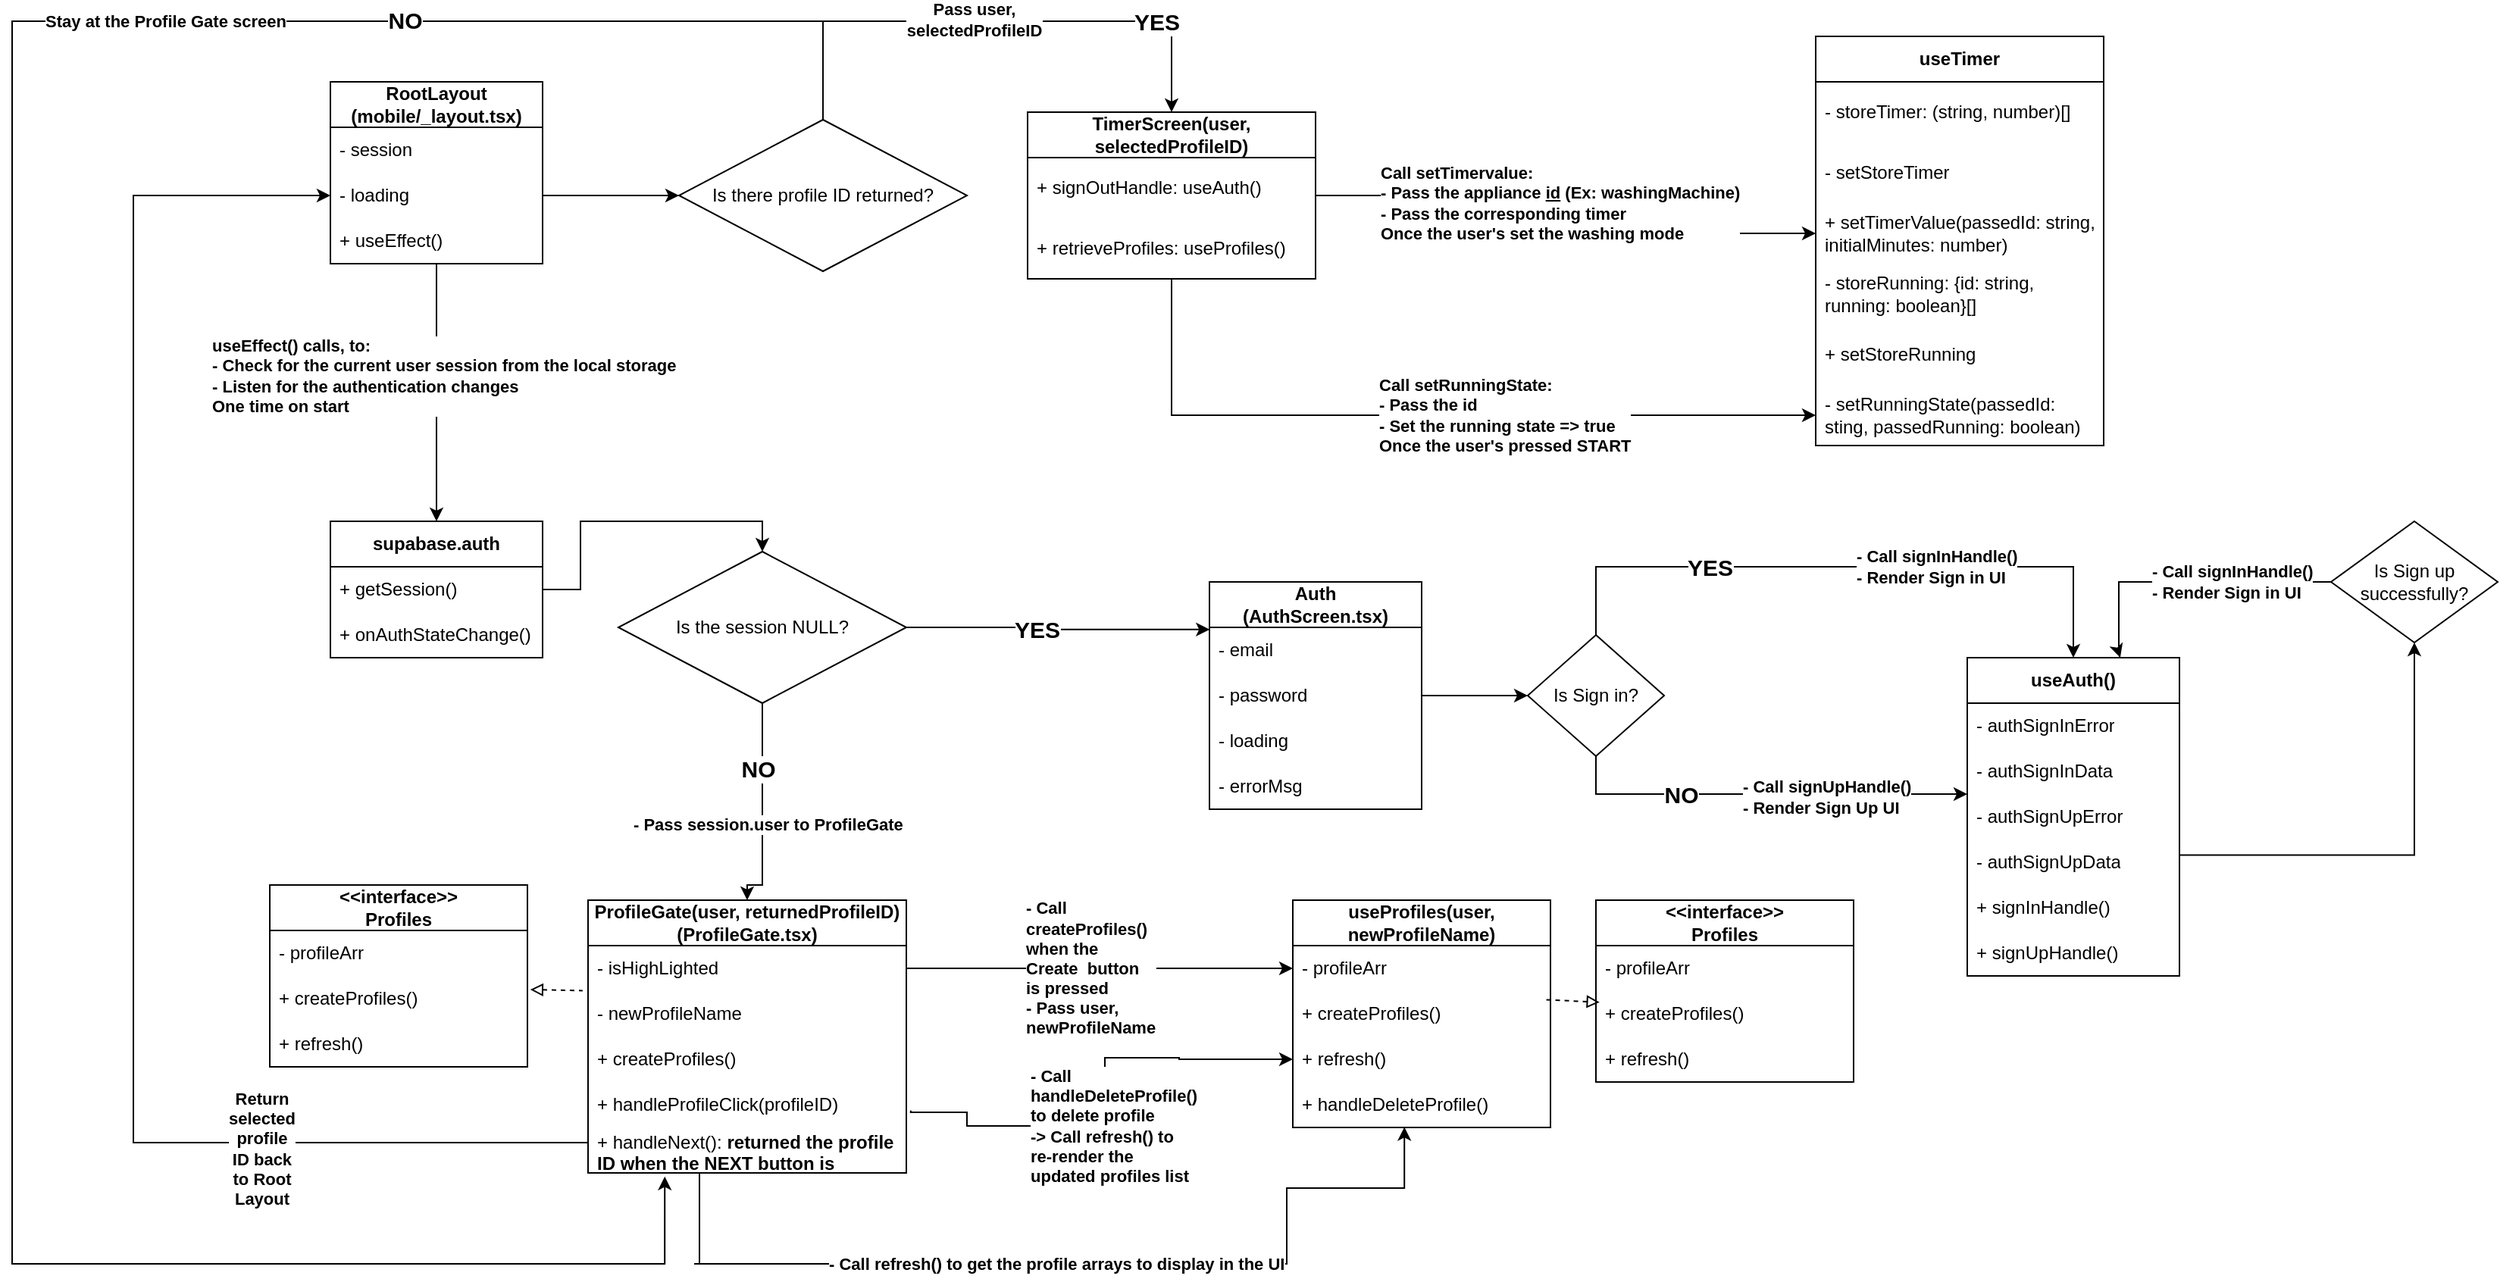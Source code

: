 <mxfile version="28.1.2" pages="2">
  <diagram name="UML Class Diagram" id="nFiH9V4HMwu1DOd0Ung1">
    <mxGraphModel dx="1351" dy="946" grid="1" gridSize="10" guides="1" tooltips="1" connect="1" arrows="1" fold="1" page="1" pageScale="1" pageWidth="850" pageHeight="1100" math="0" shadow="0">
      <root>
        <mxCell id="0" />
        <mxCell id="1" parent="0" />
        <mxCell id="eudkxECieCfS1o3uUdhF-7" style="edgeStyle=orthogonalEdgeStyle;rounded=0;orthogonalLoop=1;jettySize=auto;html=1;" parent="1" source="5kL66GatBy4QELhhgdsX-1" target="eudkxECieCfS1o3uUdhF-3" edge="1">
          <mxGeometry relative="1" as="geometry" />
        </mxCell>
        <mxCell id="eudkxECieCfS1o3uUdhF-8" value="&lt;b&gt;useEffect() calls, to:&lt;/b&gt;&lt;div&gt;&lt;b&gt;- Check for the current user session from the local storage&lt;/b&gt;&lt;/div&gt;&lt;div&gt;&lt;b&gt;- Listen for the authentication changes&lt;/b&gt;&lt;/div&gt;&lt;div&gt;&lt;b&gt;One time on start&lt;/b&gt;&lt;/div&gt;" style="edgeLabel;html=1;align=left;verticalAlign=middle;resizable=0;points=[];" parent="eudkxECieCfS1o3uUdhF-7" vertex="1" connectable="0">
          <mxGeometry x="-0.126" y="-2" relative="1" as="geometry">
            <mxPoint x="-148" y="-1" as="offset" />
          </mxGeometry>
        </mxCell>
        <mxCell id="5kL66GatBy4QELhhgdsX-1" value="RootLayout&lt;div&gt;(mobile/_layout.tsx)&lt;/div&gt;" style="swimlane;fontStyle=1;childLayout=stackLayout;horizontal=1;startSize=30;horizontalStack=0;resizeParent=1;resizeParentMax=0;resizeLast=0;collapsible=1;marginBottom=0;whiteSpace=wrap;html=1;" parent="1" vertex="1">
          <mxGeometry x="270" y="160" width="140" height="120" as="geometry" />
        </mxCell>
        <mxCell id="5kL66GatBy4QELhhgdsX-2" value="- session" style="text;strokeColor=none;fillColor=none;align=left;verticalAlign=middle;spacingLeft=4;spacingRight=4;overflow=hidden;points=[[0,0.5],[1,0.5]];portConstraint=eastwest;rotatable=0;whiteSpace=wrap;html=1;" parent="5kL66GatBy4QELhhgdsX-1" vertex="1">
          <mxGeometry y="30" width="140" height="30" as="geometry" />
        </mxCell>
        <mxCell id="ZPwgUJczgAXjRSvhkvsr-1" value="- loading" style="text;strokeColor=none;fillColor=none;align=left;verticalAlign=middle;spacingLeft=4;spacingRight=4;overflow=hidden;points=[[0,0.5],[1,0.5]];portConstraint=eastwest;rotatable=0;whiteSpace=wrap;html=1;" parent="5kL66GatBy4QELhhgdsX-1" vertex="1">
          <mxGeometry y="60" width="140" height="30" as="geometry" />
        </mxCell>
        <mxCell id="eudkxECieCfS1o3uUdhF-9" value="+ useEffect()" style="text;strokeColor=none;fillColor=none;align=left;verticalAlign=middle;spacingLeft=4;spacingRight=4;overflow=hidden;points=[[0,0.5],[1,0.5]];portConstraint=eastwest;rotatable=0;whiteSpace=wrap;html=1;" parent="5kL66GatBy4QELhhgdsX-1" vertex="1">
          <mxGeometry y="90" width="140" height="30" as="geometry" />
        </mxCell>
        <mxCell id="ZPwgUJczgAXjRSvhkvsr-6" value="Auth&lt;div&gt;(AuthScreen.tsx)&lt;/div&gt;" style="swimlane;fontStyle=1;childLayout=stackLayout;horizontal=1;startSize=30;horizontalStack=0;resizeParent=1;resizeParentMax=0;resizeLast=0;collapsible=1;marginBottom=0;whiteSpace=wrap;html=1;" parent="1" vertex="1">
          <mxGeometry x="850" y="490" width="140" height="150" as="geometry" />
        </mxCell>
        <mxCell id="ZPwgUJczgAXjRSvhkvsr-7" value="- email" style="text;strokeColor=none;fillColor=none;align=left;verticalAlign=middle;spacingLeft=4;spacingRight=4;overflow=hidden;points=[[0,0.5],[1,0.5]];portConstraint=eastwest;rotatable=0;whiteSpace=wrap;html=1;" parent="ZPwgUJczgAXjRSvhkvsr-6" vertex="1">
          <mxGeometry y="30" width="140" height="30" as="geometry" />
        </mxCell>
        <mxCell id="ZPwgUJczgAXjRSvhkvsr-8" value="- password" style="text;strokeColor=none;fillColor=none;align=left;verticalAlign=middle;spacingLeft=4;spacingRight=4;overflow=hidden;points=[[0,0.5],[1,0.5]];portConstraint=eastwest;rotatable=0;whiteSpace=wrap;html=1;" parent="ZPwgUJczgAXjRSvhkvsr-6" vertex="1">
          <mxGeometry y="60" width="140" height="30" as="geometry" />
        </mxCell>
        <mxCell id="ZPwgUJczgAXjRSvhkvsr-9" value="- loading" style="text;strokeColor=none;fillColor=none;align=left;verticalAlign=middle;spacingLeft=4;spacingRight=4;overflow=hidden;points=[[0,0.5],[1,0.5]];portConstraint=eastwest;rotatable=0;whiteSpace=wrap;html=1;" parent="ZPwgUJczgAXjRSvhkvsr-6" vertex="1">
          <mxGeometry y="90" width="140" height="30" as="geometry" />
        </mxCell>
        <mxCell id="ZPwgUJczgAXjRSvhkvsr-13" value="- errorMsg" style="text;strokeColor=none;fillColor=none;align=left;verticalAlign=middle;spacingLeft=4;spacingRight=4;overflow=hidden;points=[[0,0.5],[1,0.5]];portConstraint=eastwest;rotatable=0;whiteSpace=wrap;html=1;" parent="ZPwgUJczgAXjRSvhkvsr-6" vertex="1">
          <mxGeometry y="120" width="140" height="30" as="geometry" />
        </mxCell>
        <mxCell id="eudkxECieCfS1o3uUdhF-11" style="edgeStyle=orthogonalEdgeStyle;rounded=0;orthogonalLoop=1;jettySize=auto;html=1;entryX=0.5;entryY=0;entryDx=0;entryDy=0;" parent="1" source="eudkxECieCfS1o3uUdhF-3" target="eudkxECieCfS1o3uUdhF-10" edge="1">
          <mxGeometry relative="1" as="geometry" />
        </mxCell>
        <mxCell id="eudkxECieCfS1o3uUdhF-3" value="supabase.auth" style="swimlane;fontStyle=1;childLayout=stackLayout;horizontal=1;startSize=30;horizontalStack=0;resizeParent=1;resizeParentMax=0;resizeLast=0;collapsible=1;marginBottom=0;whiteSpace=wrap;html=1;" parent="1" vertex="1">
          <mxGeometry x="270" y="450" width="140" height="90" as="geometry" />
        </mxCell>
        <mxCell id="eudkxECieCfS1o3uUdhF-4" value="+ getSession()" style="text;strokeColor=none;fillColor=none;align=left;verticalAlign=middle;spacingLeft=4;spacingRight=4;overflow=hidden;points=[[0,0.5],[1,0.5]];portConstraint=eastwest;rotatable=0;whiteSpace=wrap;html=1;" parent="eudkxECieCfS1o3uUdhF-3" vertex="1">
          <mxGeometry y="30" width="140" height="30" as="geometry" />
        </mxCell>
        <mxCell id="eudkxECieCfS1o3uUdhF-5" value="+ onAuthStateChange()" style="text;strokeColor=none;fillColor=none;align=left;verticalAlign=middle;spacingLeft=4;spacingRight=4;overflow=hidden;points=[[0,0.5],[1,0.5]];portConstraint=eastwest;rotatable=0;whiteSpace=wrap;html=1;" parent="eudkxECieCfS1o3uUdhF-3" vertex="1">
          <mxGeometry y="60" width="140" height="30" as="geometry" />
        </mxCell>
        <mxCell id="eudkxECieCfS1o3uUdhF-14" style="edgeStyle=orthogonalEdgeStyle;rounded=0;orthogonalLoop=1;jettySize=auto;html=1;entryX=0.5;entryY=0;entryDx=0;entryDy=0;" parent="1" source="eudkxECieCfS1o3uUdhF-10" target="eudkxECieCfS1o3uUdhF-45" edge="1">
          <mxGeometry relative="1" as="geometry">
            <mxPoint x="557.5" y="670" as="targetPoint" />
            <Array as="points">
              <mxPoint x="555" y="690" />
            </Array>
          </mxGeometry>
        </mxCell>
        <mxCell id="eudkxECieCfS1o3uUdhF-15" value="NO" style="edgeLabel;html=1;align=center;verticalAlign=middle;resizable=0;points=[];fontStyle=1;fontSize=15;" parent="eudkxECieCfS1o3uUdhF-14" vertex="1" connectable="0">
          <mxGeometry x="0.109" y="-5" relative="1" as="geometry">
            <mxPoint x="2" y="-35" as="offset" />
          </mxGeometry>
        </mxCell>
        <mxCell id="eudkxECieCfS1o3uUdhF-44" value="- Pass session.user to ProfileGate" style="edgeLabel;html=1;align=left;verticalAlign=middle;resizable=0;points=[];fontStyle=1" parent="eudkxECieCfS1o3uUdhF-14" vertex="1" connectable="0">
          <mxGeometry x="0.289" y="-1" relative="1" as="geometry">
            <mxPoint x="-86" y="-10" as="offset" />
          </mxGeometry>
        </mxCell>
        <mxCell id="eudkxECieCfS1o3uUdhF-10" value="Is the session NULL?" style="rhombus;whiteSpace=wrap;html=1;" parent="1" vertex="1">
          <mxGeometry x="460" y="470" width="190" height="100" as="geometry" />
        </mxCell>
        <mxCell id="eudkxECieCfS1o3uUdhF-12" style="edgeStyle=orthogonalEdgeStyle;rounded=0;orthogonalLoop=1;jettySize=auto;html=1;entryX=0.001;entryY=0.047;entryDx=0;entryDy=0;entryPerimeter=0;" parent="1" source="eudkxECieCfS1o3uUdhF-10" target="ZPwgUJczgAXjRSvhkvsr-7" edge="1">
          <mxGeometry relative="1" as="geometry">
            <Array as="points">
              <mxPoint x="750" y="520" />
              <mxPoint x="750" y="521" />
            </Array>
          </mxGeometry>
        </mxCell>
        <mxCell id="eudkxECieCfS1o3uUdhF-13" value="YES" style="edgeLabel;html=1;align=center;verticalAlign=middle;resizable=0;points=[];fontStyle=1;fontSize=15;" parent="eudkxECieCfS1o3uUdhF-12" vertex="1" connectable="0">
          <mxGeometry x="-0.149" y="-1" relative="1" as="geometry">
            <mxPoint as="offset" />
          </mxGeometry>
        </mxCell>
        <mxCell id="eudkxECieCfS1o3uUdhF-22" value="useAuth()" style="swimlane;fontStyle=1;childLayout=stackLayout;horizontal=1;startSize=30;horizontalStack=0;resizeParent=1;resizeParentMax=0;resizeLast=0;collapsible=1;marginBottom=0;whiteSpace=wrap;html=1;" parent="1" vertex="1">
          <mxGeometry x="1350" y="540" width="140" height="210" as="geometry" />
        </mxCell>
        <mxCell id="eudkxECieCfS1o3uUdhF-23" value="- authSignInError" style="text;strokeColor=none;fillColor=none;align=left;verticalAlign=middle;spacingLeft=4;spacingRight=4;overflow=hidden;points=[[0,0.5],[1,0.5]];portConstraint=eastwest;rotatable=0;whiteSpace=wrap;html=1;" parent="eudkxECieCfS1o3uUdhF-22" vertex="1">
          <mxGeometry y="30" width="140" height="30" as="geometry" />
        </mxCell>
        <mxCell id="eudkxECieCfS1o3uUdhF-24" value="- authSignInData" style="text;strokeColor=none;fillColor=none;align=left;verticalAlign=middle;spacingLeft=4;spacingRight=4;overflow=hidden;points=[[0,0.5],[1,0.5]];portConstraint=eastwest;rotatable=0;whiteSpace=wrap;html=1;" parent="eudkxECieCfS1o3uUdhF-22" vertex="1">
          <mxGeometry y="60" width="140" height="30" as="geometry" />
        </mxCell>
        <mxCell id="eudkxECieCfS1o3uUdhF-26" value="- authSignUpError" style="text;strokeColor=none;fillColor=none;align=left;verticalAlign=middle;spacingLeft=4;spacingRight=4;overflow=hidden;points=[[0,0.5],[1,0.5]];portConstraint=eastwest;rotatable=0;whiteSpace=wrap;html=1;" parent="eudkxECieCfS1o3uUdhF-22" vertex="1">
          <mxGeometry y="90" width="140" height="30" as="geometry" />
        </mxCell>
        <mxCell id="eudkxECieCfS1o3uUdhF-27" value="- authSignUpData" style="text;strokeColor=none;fillColor=none;align=left;verticalAlign=middle;spacingLeft=4;spacingRight=4;overflow=hidden;points=[[0,0.5],[1,0.5]];portConstraint=eastwest;rotatable=0;whiteSpace=wrap;html=1;" parent="eudkxECieCfS1o3uUdhF-22" vertex="1">
          <mxGeometry y="120" width="140" height="30" as="geometry" />
        </mxCell>
        <mxCell id="eudkxECieCfS1o3uUdhF-28" value="+ signInHandle()" style="text;strokeColor=none;fillColor=none;align=left;verticalAlign=middle;spacingLeft=4;spacingRight=4;overflow=hidden;points=[[0,0.5],[1,0.5]];portConstraint=eastwest;rotatable=0;whiteSpace=wrap;html=1;" parent="eudkxECieCfS1o3uUdhF-22" vertex="1">
          <mxGeometry y="150" width="140" height="30" as="geometry" />
        </mxCell>
        <mxCell id="eudkxECieCfS1o3uUdhF-29" value="+ signUpHandle()" style="text;strokeColor=none;fillColor=none;align=left;verticalAlign=middle;spacingLeft=4;spacingRight=4;overflow=hidden;points=[[0,0.5],[1,0.5]];portConstraint=eastwest;rotatable=0;whiteSpace=wrap;html=1;" parent="eudkxECieCfS1o3uUdhF-22" vertex="1">
          <mxGeometry y="180" width="140" height="30" as="geometry" />
        </mxCell>
        <mxCell id="eudkxECieCfS1o3uUdhF-32" style="edgeStyle=orthogonalEdgeStyle;rounded=0;orthogonalLoop=1;jettySize=auto;html=1;entryX=0.5;entryY=0;entryDx=0;entryDy=0;exitX=0.5;exitY=0;exitDx=0;exitDy=0;" parent="1" source="eudkxECieCfS1o3uUdhF-40" target="eudkxECieCfS1o3uUdhF-22" edge="1">
          <mxGeometry relative="1" as="geometry">
            <mxPoint x="1355" y="515" as="sourcePoint" />
            <Array as="points">
              <mxPoint x="1105" y="480" />
              <mxPoint x="1420" y="480" />
            </Array>
          </mxGeometry>
        </mxCell>
        <mxCell id="eudkxECieCfS1o3uUdhF-34" value="&lt;b&gt;&lt;font style=&quot;font-size: 15px;&quot;&gt;YES&lt;/font&gt;&lt;/b&gt;" style="edgeLabel;html=1;align=center;verticalAlign=middle;resizable=0;points=[];" parent="eudkxECieCfS1o3uUdhF-32" vertex="1" connectable="0">
          <mxGeometry x="-0.167" y="-4" relative="1" as="geometry">
            <mxPoint x="-55" y="-4" as="offset" />
          </mxGeometry>
        </mxCell>
        <mxCell id="eudkxECieCfS1o3uUdhF-38" value="&lt;b&gt;- Call signInHandle()&lt;/b&gt;&lt;div&gt;&lt;b&gt;- Render Sign in UI&lt;/b&gt;&lt;/div&gt;" style="edgeLabel;html=1;align=left;verticalAlign=middle;resizable=0;points=[];" parent="eudkxECieCfS1o3uUdhF-32" vertex="1" connectable="0">
          <mxGeometry x="0.61" y="3" relative="1" as="geometry">
            <mxPoint x="-123" y="3" as="offset" />
          </mxGeometry>
        </mxCell>
        <mxCell id="eudkxECieCfS1o3uUdhF-33" style="edgeStyle=orthogonalEdgeStyle;rounded=0;orthogonalLoop=1;jettySize=auto;html=1;exitX=0.5;exitY=1;exitDx=0;exitDy=0;" parent="1" source="eudkxECieCfS1o3uUdhF-40" edge="1">
          <mxGeometry relative="1" as="geometry">
            <mxPoint x="1355" y="615" as="sourcePoint" />
            <mxPoint x="1350" y="630" as="targetPoint" />
            <Array as="points">
              <mxPoint x="1105" y="630" />
              <mxPoint x="1350" y="630" />
            </Array>
          </mxGeometry>
        </mxCell>
        <mxCell id="eudkxECieCfS1o3uUdhF-37" value="NO" style="edgeLabel;html=1;align=center;verticalAlign=middle;resizable=0;points=[];fontSize=15;fontStyle=1" parent="eudkxECieCfS1o3uUdhF-33" vertex="1" connectable="0">
          <mxGeometry x="0.248" relative="1" as="geometry">
            <mxPoint x="-88" as="offset" />
          </mxGeometry>
        </mxCell>
        <mxCell id="eudkxECieCfS1o3uUdhF-41" value="- Call signUpHandle()&lt;div&gt;- Render Sign Up UI&lt;/div&gt;" style="edgeLabel;html=1;align=left;verticalAlign=middle;resizable=0;points=[];fontStyle=1" parent="eudkxECieCfS1o3uUdhF-33" vertex="1" connectable="0">
          <mxGeometry x="-0.015" y="-2" relative="1" as="geometry">
            <mxPoint x="-13" as="offset" />
          </mxGeometry>
        </mxCell>
        <mxCell id="eudkxECieCfS1o3uUdhF-31" style="edgeStyle=orthogonalEdgeStyle;rounded=0;orthogonalLoop=1;jettySize=auto;html=1;entryX=0;entryY=0.5;entryDx=0;entryDy=0;" parent="1" source="ZPwgUJczgAXjRSvhkvsr-8" target="eudkxECieCfS1o3uUdhF-40" edge="1">
          <mxGeometry relative="1" as="geometry">
            <mxPoint x="1060" y="565" as="targetPoint" />
          </mxGeometry>
        </mxCell>
        <mxCell id="eudkxECieCfS1o3uUdhF-40" value="Is Sign in?" style="rhombus;whiteSpace=wrap;html=1;" parent="1" vertex="1">
          <mxGeometry x="1060" y="525" width="90" height="80" as="geometry" />
        </mxCell>
        <mxCell id="wUyEcWMNaGtnZdbMQFyq-1" style="edgeStyle=orthogonalEdgeStyle;rounded=0;orthogonalLoop=1;jettySize=auto;html=1;entryX=0;entryY=0.5;entryDx=0;entryDy=0;" parent="1" source="eudkxECieCfS1o3uUdhF-45" target="ZPwgUJczgAXjRSvhkvsr-1" edge="1">
          <mxGeometry relative="1" as="geometry">
            <Array as="points">
              <mxPoint x="520" y="860" />
              <mxPoint x="140" y="860" />
              <mxPoint x="140" y="235" />
            </Array>
          </mxGeometry>
        </mxCell>
        <mxCell id="wUyEcWMNaGtnZdbMQFyq-2" value="&lt;b&gt;Return selected profile ID back to Root Layout&lt;/b&gt;" style="edgeLabel;html=1;align=center;verticalAlign=middle;resizable=0;points=[];whiteSpace=wrap;" parent="wUyEcWMNaGtnZdbMQFyq-1" vertex="1" connectable="0">
          <mxGeometry x="-0.591" y="4" relative="1" as="geometry">
            <mxPoint as="offset" />
          </mxGeometry>
        </mxCell>
        <mxCell id="eudkxECieCfS1o3uUdhF-45" value="ProfileGate(user, returnedProfileID)&lt;div&gt;(ProfileGate.tsx)&lt;/div&gt;" style="swimlane;fontStyle=1;childLayout=stackLayout;horizontal=1;startSize=30;horizontalStack=0;resizeParent=1;resizeParentMax=0;resizeLast=0;collapsible=1;marginBottom=0;whiteSpace=wrap;html=1;" parent="1" vertex="1">
          <mxGeometry x="440" y="700" width="210" height="180" as="geometry" />
        </mxCell>
        <mxCell id="eudkxECieCfS1o3uUdhF-46" value="- isHighLighted" style="text;strokeColor=none;fillColor=none;align=left;verticalAlign=middle;spacingLeft=4;spacingRight=4;overflow=hidden;points=[[0,0.5],[1,0.5]];portConstraint=eastwest;rotatable=0;whiteSpace=wrap;html=1;" parent="eudkxECieCfS1o3uUdhF-45" vertex="1">
          <mxGeometry y="30" width="210" height="30" as="geometry" />
        </mxCell>
        <mxCell id="eudkxECieCfS1o3uUdhF-47" value="- newProfileName" style="text;strokeColor=none;fillColor=none;align=left;verticalAlign=middle;spacingLeft=4;spacingRight=4;overflow=hidden;points=[[0,0.5],[1,0.5]];portConstraint=eastwest;rotatable=0;whiteSpace=wrap;html=1;" parent="eudkxECieCfS1o3uUdhF-45" vertex="1">
          <mxGeometry y="60" width="210" height="30" as="geometry" />
        </mxCell>
        <mxCell id="eudkxECieCfS1o3uUdhF-48" value="+ createProfiles()" style="text;strokeColor=none;fillColor=none;align=left;verticalAlign=middle;spacingLeft=4;spacingRight=4;overflow=hidden;points=[[0,0.5],[1,0.5]];portConstraint=eastwest;rotatable=0;whiteSpace=wrap;html=1;" parent="eudkxECieCfS1o3uUdhF-45" vertex="1">
          <mxGeometry y="90" width="210" height="30" as="geometry" />
        </mxCell>
        <mxCell id="wUyEcWMNaGtnZdbMQFyq-3" value="+ handleProfileClick(profileID)" style="text;strokeColor=none;fillColor=none;align=left;verticalAlign=middle;spacingLeft=4;spacingRight=4;overflow=hidden;points=[[0,0.5],[1,0.5]];portConstraint=eastwest;rotatable=0;html=1;" parent="eudkxECieCfS1o3uUdhF-45" vertex="1">
          <mxGeometry y="120" width="210" height="30" as="geometry" />
        </mxCell>
        <mxCell id="wUyEcWMNaGtnZdbMQFyq-6" value="+ handleNext(): &lt;b&gt;returned the profile ID when the NEXT button is pressed&lt;/b&gt;" style="text;strokeColor=none;fillColor=none;align=left;verticalAlign=middle;spacingLeft=4;spacingRight=4;overflow=hidden;points=[[0,0.5],[1,0.5]];portConstraint=eastwest;rotatable=0;whiteSpace=wrap;html=1;" parent="eudkxECieCfS1o3uUdhF-45" vertex="1">
          <mxGeometry y="150" width="210" height="30" as="geometry" />
        </mxCell>
        <mxCell id="eudkxECieCfS1o3uUdhF-49" value="useProfiles(user, newProfileName)" style="swimlane;fontStyle=1;childLayout=stackLayout;horizontal=1;startSize=30;horizontalStack=0;resizeParent=1;resizeParentMax=0;resizeLast=0;collapsible=1;marginBottom=0;whiteSpace=wrap;html=1;" parent="1" vertex="1">
          <mxGeometry x="905" y="700" width="170" height="150" as="geometry" />
        </mxCell>
        <mxCell id="bB4E4RR8OdKU1POEHprP-2" value="- profileArr" style="text;strokeColor=none;fillColor=none;align=left;verticalAlign=middle;spacingLeft=4;spacingRight=4;overflow=hidden;points=[[0,0.5],[1,0.5]];portConstraint=eastwest;rotatable=0;whiteSpace=wrap;html=1;" parent="eudkxECieCfS1o3uUdhF-49" vertex="1">
          <mxGeometry y="30" width="170" height="30" as="geometry" />
        </mxCell>
        <mxCell id="eudkxECieCfS1o3uUdhF-52" value="+ createProfiles()" style="text;strokeColor=none;fillColor=none;align=left;verticalAlign=middle;spacingLeft=4;spacingRight=4;overflow=hidden;points=[[0,0.5],[1,0.5]];portConstraint=eastwest;rotatable=0;whiteSpace=wrap;html=1;" parent="eudkxECieCfS1o3uUdhF-49" vertex="1">
          <mxGeometry y="60" width="170" height="30" as="geometry" />
        </mxCell>
        <mxCell id="bB4E4RR8OdKU1POEHprP-8" value="+ refresh()" style="text;strokeColor=none;fillColor=none;align=left;verticalAlign=middle;spacingLeft=4;spacingRight=4;overflow=hidden;points=[[0,0.5],[1,0.5]];portConstraint=eastwest;rotatable=0;whiteSpace=wrap;html=1;" parent="eudkxECieCfS1o3uUdhF-49" vertex="1">
          <mxGeometry y="90" width="170" height="30" as="geometry" />
        </mxCell>
        <mxCell id="bB4E4RR8OdKU1POEHprP-27" value="+ handleDeleteProfile()" style="text;strokeColor=none;fillColor=none;align=left;verticalAlign=middle;spacingLeft=4;spacingRight=4;overflow=hidden;points=[[0,0.5],[1,0.5]];portConstraint=eastwest;rotatable=0;whiteSpace=wrap;" parent="eudkxECieCfS1o3uUdhF-49" vertex="1">
          <mxGeometry y="120" width="170" height="30" as="geometry" />
        </mxCell>
        <mxCell id="eudkxECieCfS1o3uUdhF-53" style="edgeStyle=orthogonalEdgeStyle;rounded=0;orthogonalLoop=1;jettySize=auto;html=1;entryX=0;entryY=0.5;entryDx=0;entryDy=0;" parent="1" source="eudkxECieCfS1o3uUdhF-46" target="bB4E4RR8OdKU1POEHprP-2" edge="1">
          <mxGeometry relative="1" as="geometry">
            <mxPoint x="810" y="745" as="targetPoint" />
          </mxGeometry>
        </mxCell>
        <mxCell id="eudkxECieCfS1o3uUdhF-54" value="&lt;b&gt;- Call createProfiles() when the Create&amp;nbsp; button is pressed&lt;/b&gt;&lt;div&gt;&lt;div&gt;&lt;b&gt;- P&lt;/b&gt;&lt;b style=&quot;background-color: light-dark(#ffffff, var(--ge-dark-color, #121212)); color: light-dark(rgb(0, 0, 0), rgb(255, 255, 255));&quot;&gt;ass user, newProfileName&lt;/b&gt;&lt;/div&gt;&lt;/div&gt;" style="edgeLabel;html=1;align=left;verticalAlign=middle;resizable=0;points=[];whiteSpace=wrap;" parent="eudkxECieCfS1o3uUdhF-53" vertex="1" connectable="0">
          <mxGeometry x="-0.073" y="2" relative="1" as="geometry">
            <mxPoint x="-41" y="2" as="offset" />
          </mxGeometry>
        </mxCell>
        <mxCell id="eudkxECieCfS1o3uUdhF-63" style="edgeStyle=orthogonalEdgeStyle;rounded=0;orthogonalLoop=1;jettySize=auto;html=1;entryX=0.721;entryY=0;entryDx=0;entryDy=0;entryPerimeter=0;exitX=0;exitY=0.5;exitDx=0;exitDy=0;" parent="1" source="eudkxECieCfS1o3uUdhF-60" target="eudkxECieCfS1o3uUdhF-22" edge="1">
          <mxGeometry relative="1" as="geometry">
            <mxPoint x="1560" y="360" as="targetPoint" />
            <Array as="points">
              <mxPoint x="1450" y="490" />
              <mxPoint x="1450" y="537" />
              <mxPoint x="1451" y="537" />
            </Array>
          </mxGeometry>
        </mxCell>
        <mxCell id="eudkxECieCfS1o3uUdhF-60" value="Is Sign up successfully?" style="rhombus;whiteSpace=wrap;html=1;" parent="1" vertex="1">
          <mxGeometry x="1590" y="450" width="110" height="80" as="geometry" />
        </mxCell>
        <mxCell id="eudkxECieCfS1o3uUdhF-61" style="edgeStyle=orthogonalEdgeStyle;rounded=0;orthogonalLoop=1;jettySize=auto;html=1;exitX=1.001;exitY=0.34;exitDx=0;exitDy=0;exitPerimeter=0;" parent="1" source="eudkxECieCfS1o3uUdhF-27" target="eudkxECieCfS1o3uUdhF-60" edge="1">
          <mxGeometry relative="1" as="geometry">
            <mxPoint x="1550" y="610" as="targetPoint" />
            <Array as="points" />
          </mxGeometry>
        </mxCell>
        <mxCell id="eudkxECieCfS1o3uUdhF-65" value="&lt;b&gt;- Call signInHandle()&lt;/b&gt;&lt;div&gt;&lt;b&gt;- Render Sign in UI&lt;/b&gt;&lt;/div&gt;" style="edgeLabel;html=1;align=left;verticalAlign=middle;resizable=0;points=[];textShadow=0;" parent="1" vertex="1" connectable="0">
          <mxGeometry x="1470" y="490" as="geometry" />
        </mxCell>
        <mxCell id="bB4E4RR8OdKU1POEHprP-11" style="edgeStyle=orthogonalEdgeStyle;rounded=0;orthogonalLoop=1;jettySize=auto;html=1;entryX=0.433;entryY=0.991;entryDx=0;entryDy=0;entryPerimeter=0;exitX=0.35;exitY=0.988;exitDx=0;exitDy=0;exitPerimeter=0;" parent="1" source="wUyEcWMNaGtnZdbMQFyq-6" target="bB4E4RR8OdKU1POEHprP-27" edge="1">
          <mxGeometry relative="1" as="geometry">
            <mxPoint x="920" y="890" as="targetPoint" />
            <Array as="points">
              <mxPoint x="510" y="940" />
              <mxPoint x="901" y="940" />
              <mxPoint x="901" y="890" />
              <mxPoint x="904" y="890" />
            </Array>
            <mxPoint x="510" y="920" as="sourcePoint" />
          </mxGeometry>
        </mxCell>
        <mxCell id="bB4E4RR8OdKU1POEHprP-12" value="&lt;b&gt;- Call refresh() to get the profile arrays to display in the UI&lt;/b&gt;" style="edgeLabel;html=1;align=left;verticalAlign=middle;resizable=0;points=[];" parent="bB4E4RR8OdKU1POEHprP-11" vertex="1" connectable="0">
          <mxGeometry x="-0.035" relative="1" as="geometry">
            <mxPoint x="-150" as="offset" />
          </mxGeometry>
        </mxCell>
        <mxCell id="bB4E4RR8OdKU1POEHprP-14" value="&amp;lt;&amp;lt;interface&amp;gt;&amp;gt;&lt;div&gt;Profiles&lt;/div&gt;" style="swimlane;fontStyle=1;childLayout=stackLayout;horizontal=1;startSize=30;horizontalStack=0;resizeParent=1;resizeParentMax=0;resizeLast=0;collapsible=1;marginBottom=0;whiteSpace=wrap;html=1;" parent="1" vertex="1">
          <mxGeometry x="1105" y="700" width="170" height="120" as="geometry" />
        </mxCell>
        <mxCell id="bB4E4RR8OdKU1POEHprP-15" value="- profileArr" style="text;strokeColor=none;fillColor=none;align=left;verticalAlign=middle;spacingLeft=4;spacingRight=4;overflow=hidden;points=[[0,0.5],[1,0.5]];portConstraint=eastwest;rotatable=0;whiteSpace=wrap;html=1;" parent="bB4E4RR8OdKU1POEHprP-14" vertex="1">
          <mxGeometry y="30" width="170" height="30" as="geometry" />
        </mxCell>
        <mxCell id="bB4E4RR8OdKU1POEHprP-16" value="+ createProfiles()" style="text;strokeColor=none;fillColor=none;align=left;verticalAlign=middle;spacingLeft=4;spacingRight=4;overflow=hidden;points=[[0,0.5],[1,0.5]];portConstraint=eastwest;rotatable=0;whiteSpace=wrap;html=1;" parent="bB4E4RR8OdKU1POEHprP-14" vertex="1">
          <mxGeometry y="60" width="170" height="30" as="geometry" />
        </mxCell>
        <mxCell id="bB4E4RR8OdKU1POEHprP-17" value="+ refresh()" style="text;strokeColor=none;fillColor=none;align=left;verticalAlign=middle;spacingLeft=4;spacingRight=4;overflow=hidden;points=[[0,0.5],[1,0.5]];portConstraint=eastwest;rotatable=0;whiteSpace=wrap;html=1;" parent="bB4E4RR8OdKU1POEHprP-14" vertex="1">
          <mxGeometry y="90" width="170" height="30" as="geometry" />
        </mxCell>
        <mxCell id="bB4E4RR8OdKU1POEHprP-19" value="&amp;lt;&amp;lt;interface&amp;gt;&amp;gt;&lt;div&gt;Profiles&lt;/div&gt;" style="swimlane;fontStyle=1;childLayout=stackLayout;horizontal=1;startSize=30;horizontalStack=0;resizeParent=1;resizeParentMax=0;resizeLast=0;collapsible=1;marginBottom=0;whiteSpace=wrap;html=1;" parent="1" vertex="1">
          <mxGeometry x="230" y="690" width="170" height="120" as="geometry" />
        </mxCell>
        <mxCell id="bB4E4RR8OdKU1POEHprP-20" value="- profileArr" style="text;strokeColor=none;fillColor=none;align=left;verticalAlign=middle;spacingLeft=4;spacingRight=4;overflow=hidden;points=[[0,0.5],[1,0.5]];portConstraint=eastwest;rotatable=0;whiteSpace=wrap;html=1;" parent="bB4E4RR8OdKU1POEHprP-19" vertex="1">
          <mxGeometry y="30" width="170" height="30" as="geometry" />
        </mxCell>
        <mxCell id="bB4E4RR8OdKU1POEHprP-21" value="+ createProfiles()" style="text;strokeColor=none;fillColor=none;align=left;verticalAlign=middle;spacingLeft=4;spacingRight=4;overflow=hidden;points=[[0,0.5],[1,0.5]];portConstraint=eastwest;rotatable=0;whiteSpace=wrap;html=1;" parent="bB4E4RR8OdKU1POEHprP-19" vertex="1">
          <mxGeometry y="60" width="170" height="30" as="geometry" />
        </mxCell>
        <mxCell id="bB4E4RR8OdKU1POEHprP-22" value="+ refresh()" style="text;strokeColor=none;fillColor=none;align=left;verticalAlign=middle;spacingLeft=4;spacingRight=4;overflow=hidden;points=[[0,0.5],[1,0.5]];portConstraint=eastwest;rotatable=0;whiteSpace=wrap;html=1;" parent="bB4E4RR8OdKU1POEHprP-19" vertex="1">
          <mxGeometry y="90" width="170" height="30" as="geometry" />
        </mxCell>
        <mxCell id="bB4E4RR8OdKU1POEHprP-25" value="" style="endArrow=none;dashed=1;html=1;rounded=0;startArrow=block;startFill=0;exitX=1.011;exitY=0.301;exitDx=0;exitDy=0;exitPerimeter=0;entryX=-0.017;entryY=0.99;entryDx=0;entryDy=0;entryPerimeter=0;" parent="1" source="bB4E4RR8OdKU1POEHprP-21" target="eudkxECieCfS1o3uUdhF-46" edge="1">
          <mxGeometry width="50" height="50" relative="1" as="geometry">
            <mxPoint x="440" y="800" as="sourcePoint" />
            <mxPoint x="490" y="750" as="targetPoint" />
          </mxGeometry>
        </mxCell>
        <mxCell id="bB4E4RR8OdKU1POEHprP-26" value="" style="endArrow=none;dashed=1;html=1;rounded=0;startArrow=block;startFill=0;exitX=0.014;exitY=0.246;exitDx=0;exitDy=0;exitPerimeter=0;entryX=0.977;entryY=0.189;entryDx=0;entryDy=0;entryPerimeter=0;" parent="1" source="bB4E4RR8OdKU1POEHprP-16" target="eudkxECieCfS1o3uUdhF-52" edge="1">
          <mxGeometry width="50" height="50" relative="1" as="geometry">
            <mxPoint x="940" y="900" as="sourcePoint" />
            <mxPoint x="1021" y="901" as="targetPoint" />
          </mxGeometry>
        </mxCell>
        <mxCell id="bB4E4RR8OdKU1POEHprP-28" style="edgeStyle=orthogonalEdgeStyle;rounded=0;orthogonalLoop=1;jettySize=auto;html=1;entryX=0;entryY=0.5;entryDx=0;entryDy=0;exitX=1.014;exitY=0.627;exitDx=0;exitDy=0;exitPerimeter=0;" parent="1" source="wUyEcWMNaGtnZdbMQFyq-3" target="bB4E4RR8OdKU1POEHprP-8" edge="1">
          <mxGeometry relative="1" as="geometry">
            <Array as="points">
              <mxPoint x="653" y="840" />
              <mxPoint x="690" y="840" />
              <mxPoint x="690" y="849" />
              <mxPoint x="781" y="849" />
              <mxPoint x="781" y="804" />
              <mxPoint x="830" y="804" />
            </Array>
            <mxPoint x="640" y="835" as="sourcePoint" />
            <mxPoint x="821.21" y="804.07" as="targetPoint" />
          </mxGeometry>
        </mxCell>
        <mxCell id="bB4E4RR8OdKU1POEHprP-29" value="- Call handleDeleteProfile() to delete profile&lt;div&gt;-&amp;gt; Call refresh() to re-render the updated profiles list&lt;/div&gt;" style="edgeLabel;html=1;align=left;verticalAlign=middle;resizable=0;points=[];fontStyle=1;whiteSpace=wrap;" parent="bB4E4RR8OdKU1POEHprP-28" vertex="1" connectable="0">
          <mxGeometry x="-0.495" y="-1" relative="1" as="geometry">
            <mxPoint x="9" y="-1" as="offset" />
          </mxGeometry>
        </mxCell>
        <mxCell id="wUyEcWMNaGtnZdbMQFyq-14" style="edgeStyle=orthogonalEdgeStyle;rounded=0;orthogonalLoop=1;jettySize=auto;html=1;entryX=0.5;entryY=0;entryDx=0;entryDy=0;" parent="1" source="wUyEcWMNaGtnZdbMQFyq-8" target="wUyEcWMNaGtnZdbMQFyq-10" edge="1">
          <mxGeometry relative="1" as="geometry">
            <Array as="points">
              <mxPoint x="595" y="120" />
              <mxPoint x="825" y="120" />
            </Array>
          </mxGeometry>
        </mxCell>
        <mxCell id="wUyEcWMNaGtnZdbMQFyq-16" value="YES" style="edgeLabel;html=1;align=center;verticalAlign=middle;resizable=0;points=[];fontStyle=1;fontSize=15;" parent="wUyEcWMNaGtnZdbMQFyq-14" vertex="1" connectable="0">
          <mxGeometry x="0.28" y="-2" relative="1" as="geometry">
            <mxPoint x="58" y="-2" as="offset" />
          </mxGeometry>
        </mxCell>
        <mxCell id="FJnJVzPvDunZ26d_qGg5-1" value="&lt;b&gt;Pass user, selectedProfileID&lt;/b&gt;" style="edgeLabel;html=1;align=center;verticalAlign=middle;resizable=0;points=[];whiteSpace=wrap;" parent="wUyEcWMNaGtnZdbMQFyq-14" vertex="1" connectable="0">
          <mxGeometry x="-0.227" y="1" relative="1" as="geometry">
            <mxPoint x="28" as="offset" />
          </mxGeometry>
        </mxCell>
        <mxCell id="wUyEcWMNaGtnZdbMQFyq-17" style="edgeStyle=orthogonalEdgeStyle;rounded=0;orthogonalLoop=1;jettySize=auto;html=1;entryX=0.241;entryY=1.078;entryDx=0;entryDy=0;entryPerimeter=0;" parent="1" source="wUyEcWMNaGtnZdbMQFyq-8" target="wUyEcWMNaGtnZdbMQFyq-6" edge="1">
          <mxGeometry relative="1" as="geometry">
            <mxPoint x="320" y="960" as="targetPoint" />
            <Array as="points">
              <mxPoint x="595" y="120" />
              <mxPoint x="60" y="120" />
              <mxPoint x="60" y="940" />
              <mxPoint x="491" y="940" />
            </Array>
          </mxGeometry>
        </mxCell>
        <mxCell id="wUyEcWMNaGtnZdbMQFyq-19" value="NO" style="edgeLabel;html=1;align=center;verticalAlign=middle;resizable=0;points=[];fontStyle=1;fontSize=15;" parent="wUyEcWMNaGtnZdbMQFyq-17" vertex="1" connectable="0">
          <mxGeometry x="-0.642" y="-1" relative="1" as="geometry">
            <mxPoint as="offset" />
          </mxGeometry>
        </mxCell>
        <mxCell id="wUyEcWMNaGtnZdbMQFyq-21" value="Stay at the Profile Gate screen" style="edgeLabel;html=1;align=center;verticalAlign=middle;resizable=0;points=[];fontStyle=1" parent="wUyEcWMNaGtnZdbMQFyq-17" vertex="1" connectable="0">
          <mxGeometry x="-0.467" y="-1" relative="1" as="geometry">
            <mxPoint x="9" y="1" as="offset" />
          </mxGeometry>
        </mxCell>
        <mxCell id="wUyEcWMNaGtnZdbMQFyq-8" value="Is there profile ID returned?" style="rhombus;whiteSpace=wrap;html=1;" parent="1" vertex="1">
          <mxGeometry x="500" y="185" width="190" height="100" as="geometry" />
        </mxCell>
        <mxCell id="wUyEcWMNaGtnZdbMQFyq-9" style="edgeStyle=orthogonalEdgeStyle;rounded=0;orthogonalLoop=1;jettySize=auto;html=1;entryX=0;entryY=0.5;entryDx=0;entryDy=0;" parent="1" source="ZPwgUJczgAXjRSvhkvsr-1" target="wUyEcWMNaGtnZdbMQFyq-8" edge="1">
          <mxGeometry relative="1" as="geometry" />
        </mxCell>
        <mxCell id="NIReu3Y0dkQ5EUy_CxB0-7" style="edgeStyle=orthogonalEdgeStyle;rounded=0;orthogonalLoop=1;jettySize=auto;html=1;entryX=0;entryY=0.5;entryDx=0;entryDy=0;" parent="1" source="wUyEcWMNaGtnZdbMQFyq-10" target="NIReu3Y0dkQ5EUy_CxB0-5" edge="1">
          <mxGeometry relative="1" as="geometry" />
        </mxCell>
        <mxCell id="NIReu3Y0dkQ5EUy_CxB0-8" value="&lt;b&gt;Call setTimervalue:&lt;/b&gt;&lt;div&gt;&lt;b&gt;- Pass the appliance &lt;u&gt;id&lt;/u&gt; (Ex: washingMachine)&lt;/b&gt;&lt;/div&gt;&lt;div&gt;&lt;b&gt;- Pass the corresponding timer&lt;u&gt;&lt;br&gt;&lt;/u&gt;&lt;/b&gt;&lt;/div&gt;&lt;div&gt;&lt;b&gt;Once the user&#39;s set the washing mode&lt;/b&gt;&lt;/div&gt;" style="edgeLabel;html=1;align=left;verticalAlign=middle;resizable=0;points=[];" parent="NIReu3Y0dkQ5EUy_CxB0-7" vertex="1" connectable="0">
          <mxGeometry x="0.09" y="3" relative="1" as="geometry">
            <mxPoint x="-128" y="-17" as="offset" />
          </mxGeometry>
        </mxCell>
        <mxCell id="xv-tfB5WSJbxhXBBlvx4-4" style="edgeStyle=orthogonalEdgeStyle;rounded=0;orthogonalLoop=1;jettySize=auto;html=1;entryX=0;entryY=0.5;entryDx=0;entryDy=0;" edge="1" parent="1" source="wUyEcWMNaGtnZdbMQFyq-10" target="xv-tfB5WSJbxhXBBlvx4-3">
          <mxGeometry relative="1" as="geometry" />
        </mxCell>
        <mxCell id="xv-tfB5WSJbxhXBBlvx4-5" value="&lt;b&gt;Call setRunningState:&lt;/b&gt;&lt;div&gt;&lt;b&gt;- Pass the id&lt;/b&gt;&lt;/div&gt;&lt;div&gt;&lt;b&gt;- Set the running state =&amp;gt; true&lt;/b&gt;&lt;/div&gt;&lt;div&gt;&lt;b&gt;Once the user&#39;s pressed START&lt;/b&gt;&lt;/div&gt;" style="edgeLabel;html=1;align=left;verticalAlign=middle;resizable=0;points=[];" vertex="1" connectable="0" parent="xv-tfB5WSJbxhXBBlvx4-4">
          <mxGeometry x="0.165" y="-3" relative="1" as="geometry">
            <mxPoint x="-75" y="-3" as="offset" />
          </mxGeometry>
        </mxCell>
        <mxCell id="wUyEcWMNaGtnZdbMQFyq-10" value="TimerScreen(user, selectedProfileID)" style="swimlane;fontStyle=1;childLayout=stackLayout;horizontal=1;startSize=30;horizontalStack=0;resizeParent=1;resizeParentMax=0;resizeLast=0;collapsible=1;marginBottom=0;whiteSpace=wrap;html=1;" parent="1" vertex="1">
          <mxGeometry x="730" y="180" width="190" height="110" as="geometry" />
        </mxCell>
        <mxCell id="wUyEcWMNaGtnZdbMQFyq-12" value="+ signOutHandle: useAuth()" style="text;strokeColor=none;fillColor=none;align=left;verticalAlign=middle;spacingLeft=4;spacingRight=4;overflow=hidden;points=[[0,0.5],[1,0.5]];portConstraint=eastwest;rotatable=0;whiteSpace=wrap;html=1;" parent="wUyEcWMNaGtnZdbMQFyq-10" vertex="1">
          <mxGeometry y="30" width="190" height="40" as="geometry" />
        </mxCell>
        <mxCell id="FJnJVzPvDunZ26d_qGg5-2" value="&lt;div&gt;+ retrieveProfiles: useProfiles()&lt;/div&gt;" style="text;strokeColor=none;fillColor=none;align=left;verticalAlign=middle;spacingLeft=4;spacingRight=4;overflow=hidden;points=[[0,0.5],[1,0.5]];portConstraint=eastwest;rotatable=0;whiteSpace=wrap;html=1;" parent="wUyEcWMNaGtnZdbMQFyq-10" vertex="1">
          <mxGeometry y="70" width="190" height="40" as="geometry" />
        </mxCell>
        <mxCell id="NIReu3Y0dkQ5EUy_CxB0-1" value="useTimer" style="swimlane;fontStyle=1;childLayout=stackLayout;horizontal=1;startSize=30;horizontalStack=0;resizeParent=1;resizeParentMax=0;resizeLast=0;collapsible=1;marginBottom=0;whiteSpace=wrap;html=1;" parent="1" vertex="1">
          <mxGeometry x="1250" y="130" width="190" height="270" as="geometry" />
        </mxCell>
        <mxCell id="NIReu3Y0dkQ5EUy_CxB0-3" value="&lt;div&gt;- storeTimer: (string, number)[]&lt;/div&gt;" style="text;strokeColor=none;fillColor=none;align=left;verticalAlign=middle;spacingLeft=4;spacingRight=4;overflow=hidden;points=[[0,0.5],[1,0.5]];portConstraint=eastwest;rotatable=0;whiteSpace=wrap;html=1;" parent="NIReu3Y0dkQ5EUy_CxB0-1" vertex="1">
          <mxGeometry y="30" width="190" height="40" as="geometry" />
        </mxCell>
        <mxCell id="NIReu3Y0dkQ5EUy_CxB0-4" value="&lt;div&gt;- setStoreTimer&lt;/div&gt;" style="text;strokeColor=none;fillColor=none;align=left;verticalAlign=middle;spacingLeft=4;spacingRight=4;overflow=hidden;points=[[0,0.5],[1,0.5]];portConstraint=eastwest;rotatable=0;whiteSpace=wrap;html=1;" parent="NIReu3Y0dkQ5EUy_CxB0-1" vertex="1">
          <mxGeometry y="70" width="190" height="40" as="geometry" />
        </mxCell>
        <mxCell id="NIReu3Y0dkQ5EUy_CxB0-5" value="+ setTimerValue(passedId: string, initialMinutes: number)" style="text;strokeColor=none;fillColor=none;align=left;verticalAlign=middle;spacingLeft=4;spacingRight=4;overflow=hidden;points=[[0,0.5],[1,0.5]];portConstraint=eastwest;rotatable=0;whiteSpace=wrap;html=1;" parent="NIReu3Y0dkQ5EUy_CxB0-1" vertex="1">
          <mxGeometry y="110" width="190" height="40" as="geometry" />
        </mxCell>
        <mxCell id="xv-tfB5WSJbxhXBBlvx4-1" value="- storeRunning: {id: string, running: boolean}[]" style="text;strokeColor=none;fillColor=none;align=left;verticalAlign=middle;spacingLeft=4;spacingRight=4;overflow=hidden;points=[[0,0.5],[1,0.5]];portConstraint=eastwest;rotatable=0;whiteSpace=wrap;html=1;" vertex="1" parent="NIReu3Y0dkQ5EUy_CxB0-1">
          <mxGeometry y="150" width="190" height="40" as="geometry" />
        </mxCell>
        <mxCell id="xv-tfB5WSJbxhXBBlvx4-2" value="+ setStoreRunning" style="text;strokeColor=none;fillColor=none;align=left;verticalAlign=middle;spacingLeft=4;spacingRight=4;overflow=hidden;points=[[0,0.5],[1,0.5]];portConstraint=eastwest;rotatable=0;whiteSpace=wrap;html=1;" vertex="1" parent="NIReu3Y0dkQ5EUy_CxB0-1">
          <mxGeometry y="190" width="190" height="40" as="geometry" />
        </mxCell>
        <mxCell id="xv-tfB5WSJbxhXBBlvx4-3" value="- setRunningState(passedId: sting, passedRunning: boolean)" style="text;strokeColor=none;fillColor=none;align=left;verticalAlign=middle;spacingLeft=4;spacingRight=4;overflow=hidden;points=[[0,0.5],[1,0.5]];portConstraint=eastwest;rotatable=0;whiteSpace=wrap;html=1;" vertex="1" parent="NIReu3Y0dkQ5EUy_CxB0-1">
          <mxGeometry y="230" width="190" height="40" as="geometry" />
        </mxCell>
      </root>
    </mxGraphModel>
  </diagram>
  <diagram id="Lr7X0p0R8ZcS1KJXncvV" name="Database Schema">
    <mxGraphModel dx="652" dy="457" grid="1" gridSize="10" guides="1" tooltips="1" connect="1" arrows="1" fold="1" page="1" pageScale="1" pageWidth="850" pageHeight="1100" math="0" shadow="0">
      <root>
        <mxCell id="0" />
        <mxCell id="1" parent="0" />
        <mxCell id="nS2qZTyLoEJxT3trdyvo-1" value="appliances" style="swimlane;fontStyle=1;childLayout=stackLayout;horizontal=1;startSize=30;horizontalStack=0;resizeParent=1;resizeParentMax=0;resizeLast=0;collapsible=1;marginBottom=0;whiteSpace=wrap;html=1;" vertex="1" parent="1">
          <mxGeometry x="360" y="180" width="140" height="180" as="geometry" />
        </mxCell>
        <mxCell id="nS2qZTyLoEJxT3trdyvo-2" value="id&lt;span style=&quot;white-space: pre;&quot;&gt;&#x9;&lt;/span&gt;UUID" style="text;strokeColor=none;fillColor=none;align=left;verticalAlign=middle;spacingLeft=4;spacingRight=4;overflow=hidden;points=[[0,0.5],[1,0.5]];portConstraint=eastwest;rotatable=0;whiteSpace=wrap;html=1;" vertex="1" parent="nS2qZTyLoEJxT3trdyvo-1">
          <mxGeometry y="30" width="140" height="30" as="geometry" />
        </mxCell>
        <mxCell id="nS2qZTyLoEJxT3trdyvo-3" value="user_id&lt;span style=&quot;white-space: pre;&quot;&gt;&#x9;&lt;/span&gt;UUID" style="text;strokeColor=none;fillColor=none;align=left;verticalAlign=middle;spacingLeft=4;spacingRight=4;overflow=hidden;points=[[0,0.5],[1,0.5]];portConstraint=eastwest;rotatable=0;whiteSpace=wrap;html=1;" vertex="1" parent="nS2qZTyLoEJxT3trdyvo-1">
          <mxGeometry y="60" width="140" height="30" as="geometry" />
        </mxCell>
        <mxCell id="nS2qZTyLoEJxT3trdyvo-4" value="name&lt;span style=&quot;white-space: pre;&quot;&gt;&#x9;&lt;/span&gt;text" style="text;strokeColor=none;fillColor=none;align=left;verticalAlign=middle;spacingLeft=4;spacingRight=4;overflow=hidden;points=[[0,0.5],[1,0.5]];portConstraint=eastwest;rotatable=0;whiteSpace=wrap;html=1;" vertex="1" parent="nS2qZTyLoEJxT3trdyvo-1">
          <mxGeometry y="90" width="140" height="30" as="geometry" />
        </mxCell>
        <mxCell id="nS2qZTyLoEJxT3trdyvo-9" value="timer&lt;span style=&quot;white-space: pre;&quot;&gt;&#x9;&lt;/span&gt;numeric" style="text;strokeColor=none;fillColor=none;align=left;verticalAlign=middle;spacingLeft=4;spacingRight=4;overflow=hidden;points=[[0,0.5],[1,0.5]];portConstraint=eastwest;rotatable=0;whiteSpace=wrap;html=1;" vertex="1" parent="nS2qZTyLoEJxT3trdyvo-1">
          <mxGeometry y="120" width="140" height="30" as="geometry" />
        </mxCell>
        <mxCell id="nS2qZTyLoEJxT3trdyvo-10" value="modes&lt;span style=&quot;white-space: pre;&quot;&gt;&#x9;&lt;/span&gt;jsonb" style="text;strokeColor=none;fillColor=none;align=left;verticalAlign=middle;spacingLeft=4;spacingRight=4;overflow=hidden;points=[[0,0.5],[1,0.5]];portConstraint=eastwest;rotatable=0;whiteSpace=wrap;html=1;" vertex="1" parent="nS2qZTyLoEJxT3trdyvo-1">
          <mxGeometry y="150" width="140" height="30" as="geometry" />
        </mxCell>
      </root>
    </mxGraphModel>
  </diagram>
</mxfile>
